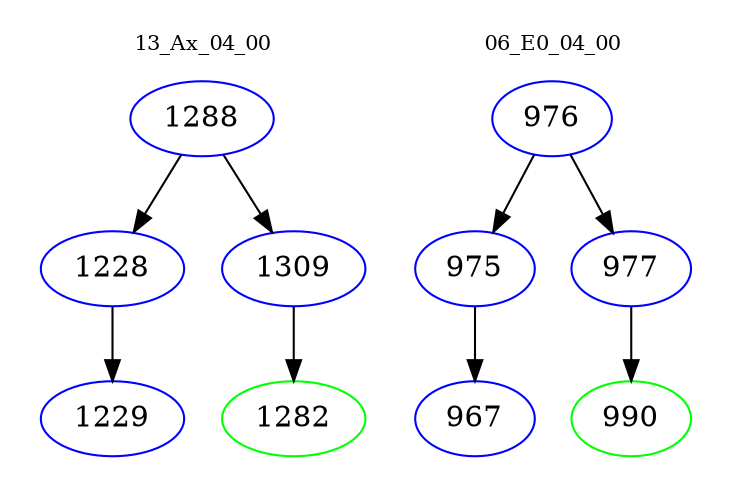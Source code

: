 digraph{
subgraph cluster_0 {
color = white
label = "13_Ax_04_00";
fontsize=10;
T0_1288 [label="1288", color="blue"]
T0_1288 -> T0_1228 [color="black"]
T0_1228 [label="1228", color="blue"]
T0_1228 -> T0_1229 [color="black"]
T0_1229 [label="1229", color="blue"]
T0_1288 -> T0_1309 [color="black"]
T0_1309 [label="1309", color="blue"]
T0_1309 -> T0_1282 [color="black"]
T0_1282 [label="1282", color="green"]
}
subgraph cluster_1 {
color = white
label = "06_E0_04_00";
fontsize=10;
T1_976 [label="976", color="blue"]
T1_976 -> T1_975 [color="black"]
T1_975 [label="975", color="blue"]
T1_975 -> T1_967 [color="black"]
T1_967 [label="967", color="blue"]
T1_976 -> T1_977 [color="black"]
T1_977 [label="977", color="blue"]
T1_977 -> T1_990 [color="black"]
T1_990 [label="990", color="green"]
}
}
